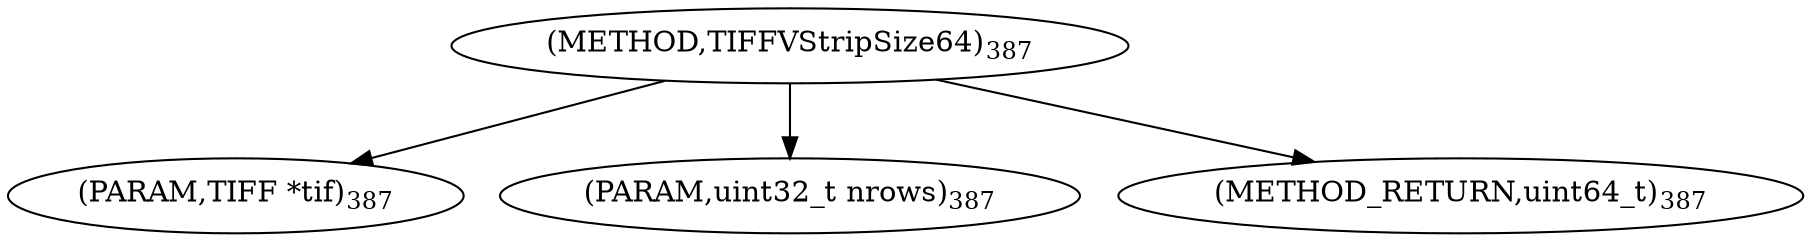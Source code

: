 digraph "TIFFVStripSize64" {  
"8601" [label = <(METHOD,TIFFVStripSize64)<SUB>387</SUB>> ]
"8602" [label = <(PARAM,TIFF *tif)<SUB>387</SUB>> ]
"8603" [label = <(PARAM,uint32_t nrows)<SUB>387</SUB>> ]
"8604" [label = <(METHOD_RETURN,uint64_t)<SUB>387</SUB>> ]
  "8601" -> "8602" 
  "8601" -> "8603" 
  "8601" -> "8604" 
}
